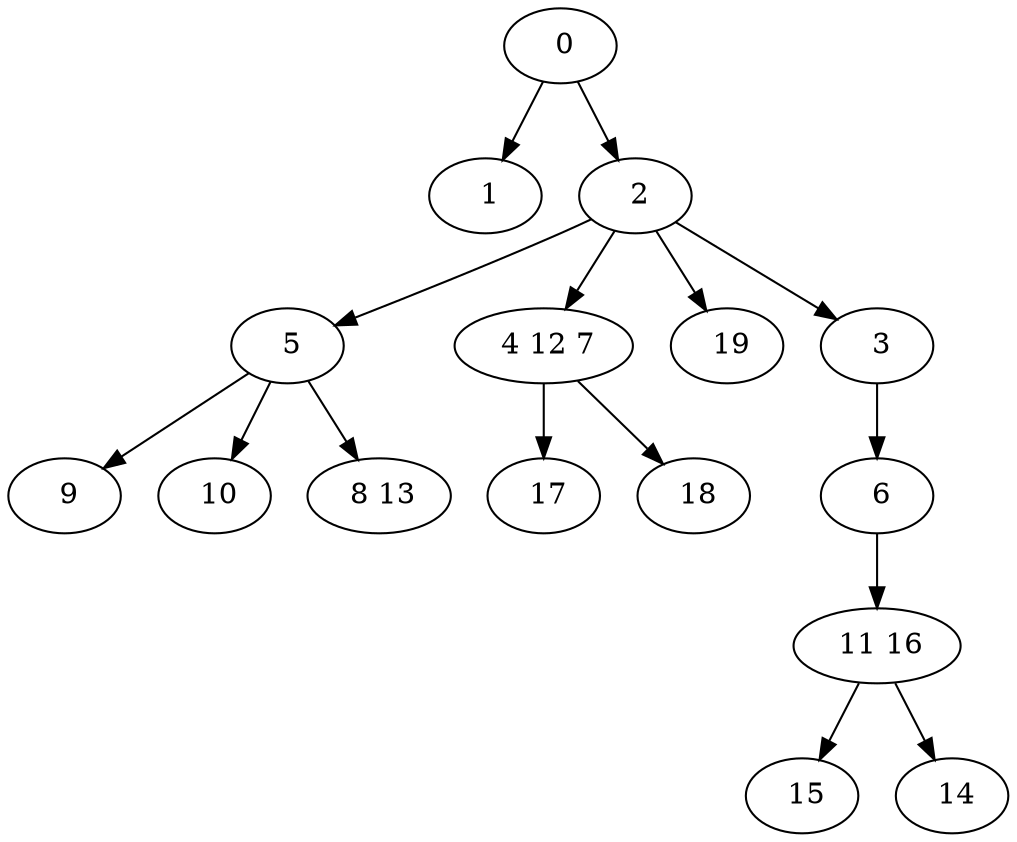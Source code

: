 digraph mytree {
" 0" -> " 1";
" 0" -> " 2";
" 1";
" 2" -> " 5";
" 2" -> " 4 12 7";
" 2" -> " 19";
" 2" -> " 3";
" 5" -> " 9";
" 5" -> " 10";
" 5" -> " 8 13";
" 4 12 7" -> " 17";
" 4 12 7" -> " 18";
" 19";
" 3" -> " 6";
" 6" -> " 11 16";
" 9";
" 10";
" 8 13";
" 11 16" -> " 15";
" 11 16" -> " 14";
" 15";
" 17";
" 18";
" 14";
}
